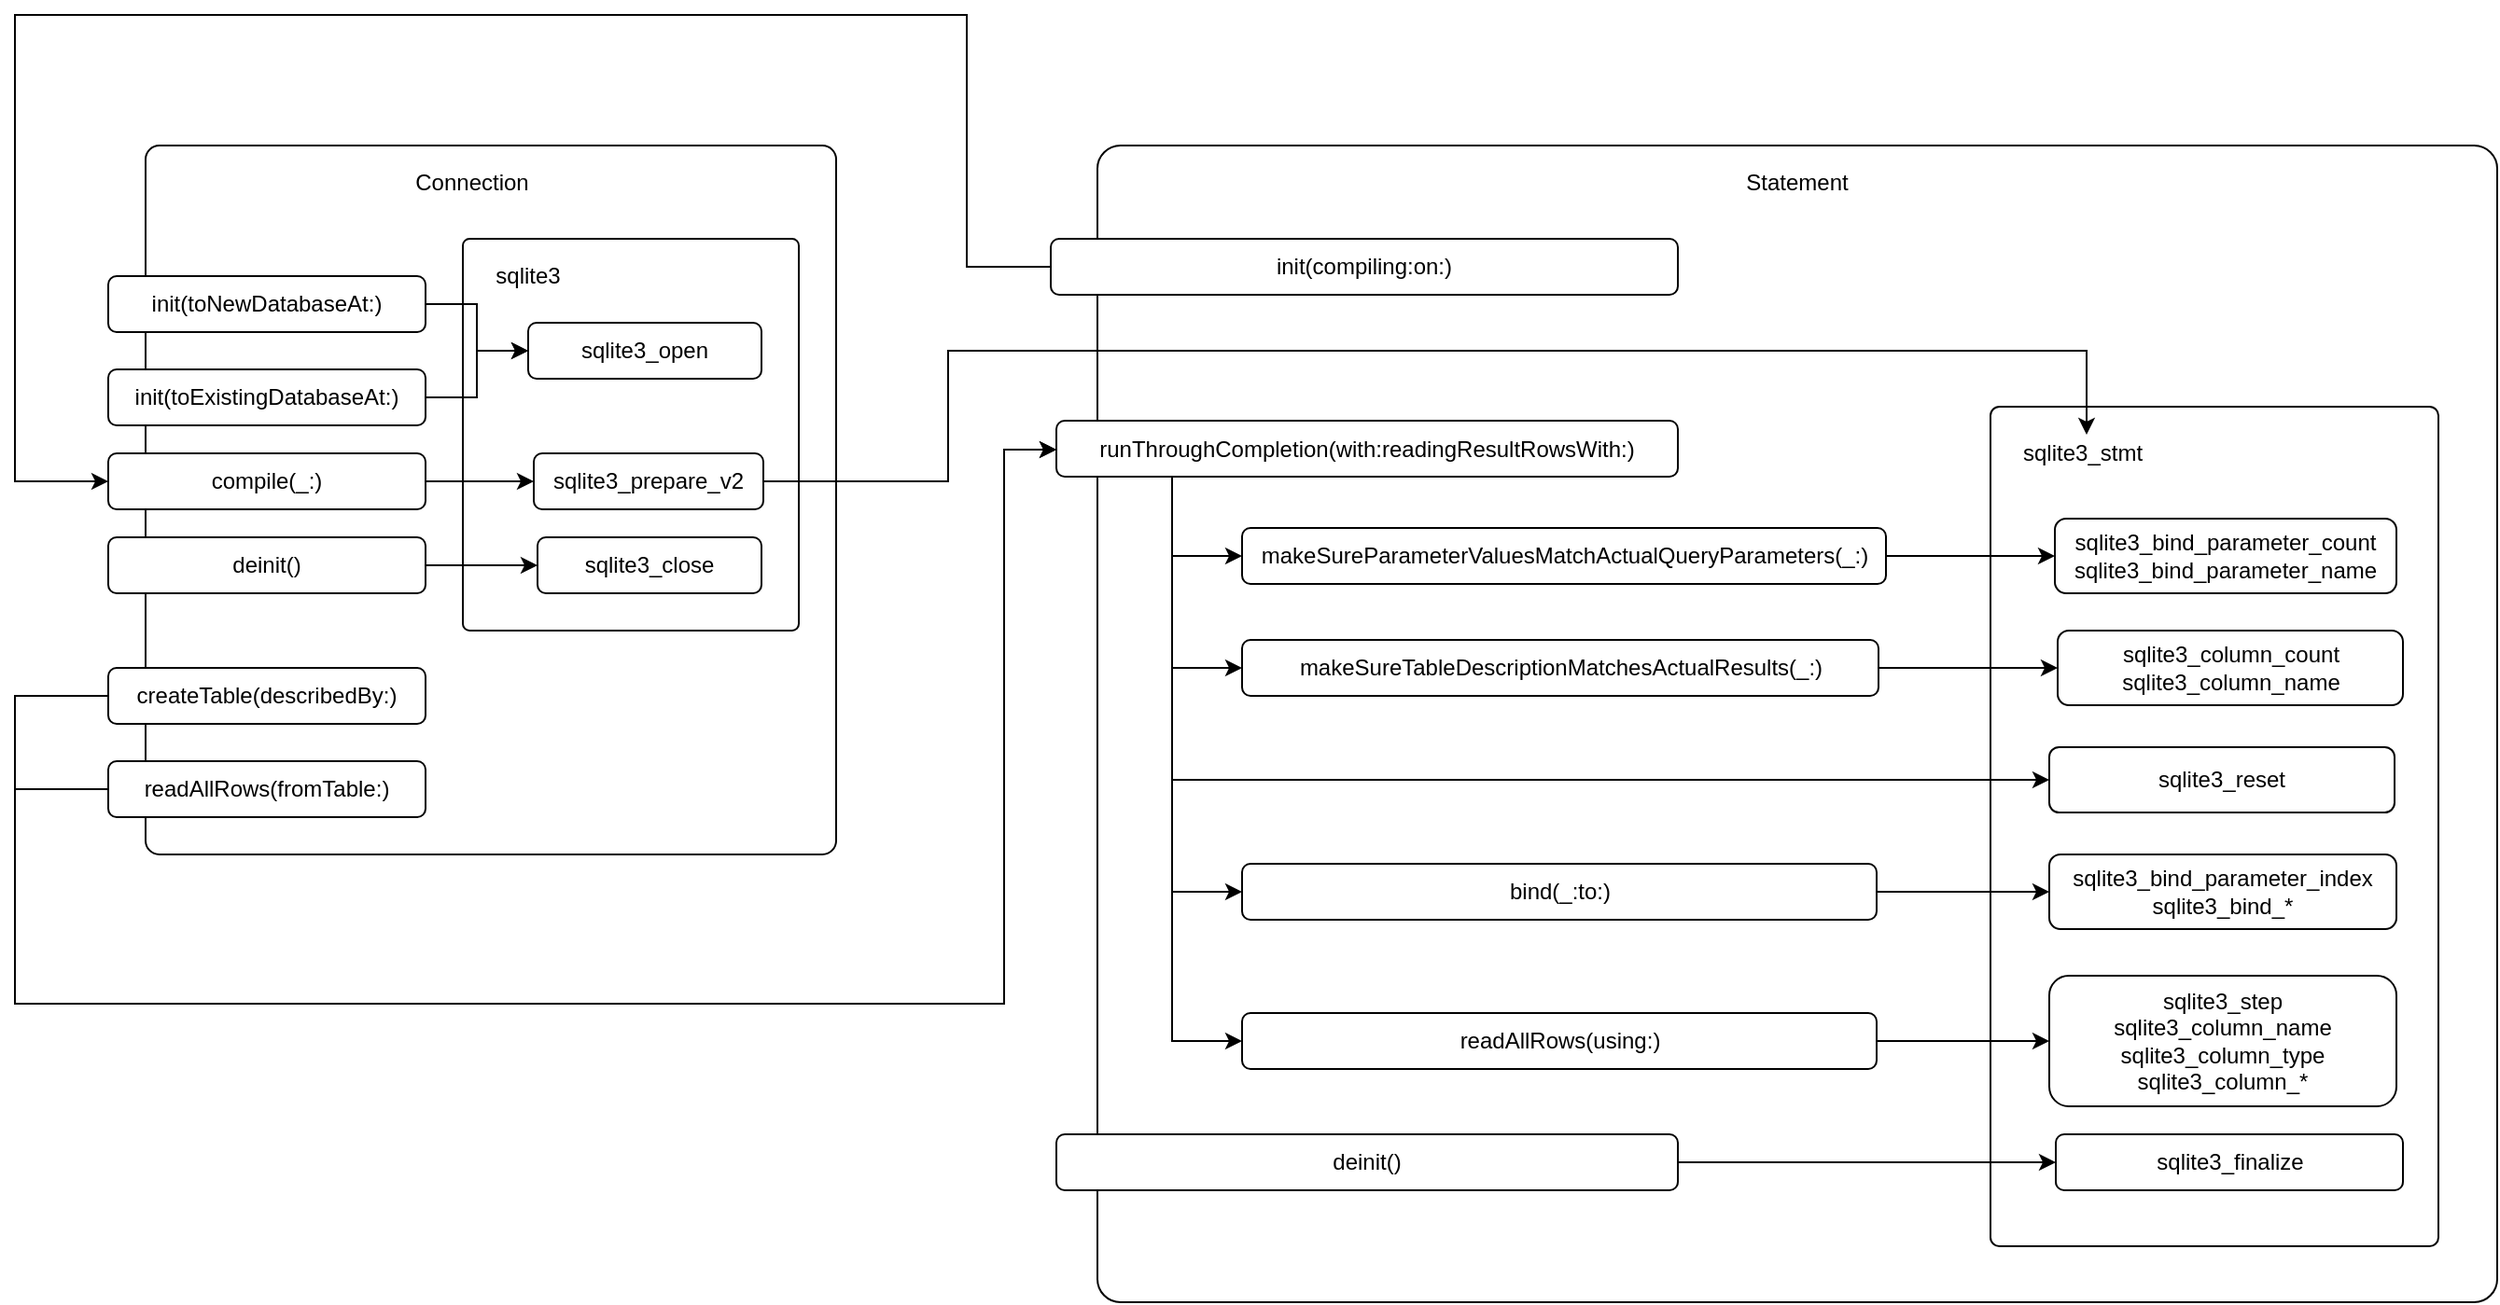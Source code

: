 <mxfile version="10.6.0" type="device"><diagram id="6w7sjkz2ZH5bwqbofrDg" name="Page-1"><mxGraphModel dx="2427" dy="2418" grid="1" gridSize="10" guides="1" tooltips="1" connect="1" arrows="1" fold="1" page="1" pageScale="1" pageWidth="827" pageHeight="1169" math="0" shadow="0"><root><mxCell id="0"/><mxCell id="1" parent="0"/><mxCell id="Z4HJvT5oTHAanoZjRiDj-28" value="" style="rounded=1;whiteSpace=wrap;html=1;align=center;arcSize=2;" vertex="1" parent="1"><mxGeometry x="480" y="10" width="750" height="620" as="geometry"/></mxCell><mxCell id="Z4HJvT5oTHAanoZjRiDj-15" value="" style="rounded=1;whiteSpace=wrap;html=1;align=center;arcSize=2;" vertex="1" parent="1"><mxGeometry x="-30" y="10" width="370" height="380" as="geometry"/></mxCell><mxCell id="Z4HJvT5oTHAanoZjRiDj-16" value="Connection" style="text;html=1;strokeColor=none;fillColor=none;align=center;verticalAlign=middle;whiteSpace=wrap;rounded=0;" vertex="1" parent="1"><mxGeometry x="100" y="20" width="90" height="20" as="geometry"/></mxCell><mxCell id="Z4HJvT5oTHAanoZjRiDj-18" value="" style="rounded=1;whiteSpace=wrap;html=1;align=center;arcSize=2;" vertex="1" parent="1"><mxGeometry x="140" y="60" width="180" height="210" as="geometry"/></mxCell><mxCell id="Z4HJvT5oTHAanoZjRiDj-19" value="sqlite3" style="text;html=1;strokeColor=none;fillColor=none;align=center;verticalAlign=middle;whiteSpace=wrap;rounded=0;" vertex="1" parent="1"><mxGeometry x="155" y="70" width="40" height="20" as="geometry"/></mxCell><mxCell id="Z4HJvT5oTHAanoZjRiDj-17" value="sqlite3_close" style="rounded=1;whiteSpace=wrap;html=1;align=center;" vertex="1" parent="1"><mxGeometry x="180" y="220" width="120" height="30" as="geometry"/></mxCell><mxCell id="Z4HJvT5oTHAanoZjRiDj-20" value="sqlite3_open" style="rounded=1;whiteSpace=wrap;html=1;align=center;" vertex="1" parent="1"><mxGeometry x="175" y="105" width="125" height="30" as="geometry"/></mxCell><mxCell id="Z4HJvT5oTHAanoZjRiDj-21" value="sqlite3_prepare_v2" style="rounded=1;whiteSpace=wrap;html=1;align=center;" vertex="1" parent="1"><mxGeometry x="178" y="175" width="123" height="30" as="geometry"/></mxCell><mxCell id="Z4HJvT5oTHAanoZjRiDj-27" style="edgeStyle=orthogonalEdgeStyle;rounded=0;orthogonalLoop=1;jettySize=auto;html=1;" edge="1" parent="1" source="Z4HJvT5oTHAanoZjRiDj-22" target="Z4HJvT5oTHAanoZjRiDj-17"><mxGeometry relative="1" as="geometry"/></mxCell><mxCell id="Z4HJvT5oTHAanoZjRiDj-22" value="deinit()" style="rounded=1;whiteSpace=wrap;html=1;align=center;" vertex="1" parent="1"><mxGeometry x="-50" y="220" width="170" height="30" as="geometry"/></mxCell><mxCell id="Z4HJvT5oTHAanoZjRiDj-25" style="edgeStyle=orthogonalEdgeStyle;rounded=0;orthogonalLoop=1;jettySize=auto;html=1;" edge="1" parent="1" source="Z4HJvT5oTHAanoZjRiDj-23" target="Z4HJvT5oTHAanoZjRiDj-20"><mxGeometry relative="1" as="geometry"/></mxCell><mxCell id="Z4HJvT5oTHAanoZjRiDj-23" value="&lt;div&gt;init(toExistingDatabaseAt:)&lt;/div&gt;" style="rounded=1;whiteSpace=wrap;html=1;align=center;" vertex="1" parent="1"><mxGeometry x="-50" y="130" width="170" height="30" as="geometry"/></mxCell><mxCell id="Z4HJvT5oTHAanoZjRiDj-26" style="edgeStyle=orthogonalEdgeStyle;rounded=0;orthogonalLoop=1;jettySize=auto;html=1;" edge="1" parent="1" source="Z4HJvT5oTHAanoZjRiDj-24" target="Z4HJvT5oTHAanoZjRiDj-21"><mxGeometry relative="1" as="geometry"/></mxCell><mxCell id="Z4HJvT5oTHAanoZjRiDj-24" value="compile(_:)" style="rounded=1;whiteSpace=wrap;html=1;align=center;" vertex="1" parent="1"><mxGeometry x="-50" y="175" width="170" height="30" as="geometry"/></mxCell><mxCell id="Z4HJvT5oTHAanoZjRiDj-45" style="edgeStyle=orthogonalEdgeStyle;rounded=0;orthogonalLoop=1;jettySize=auto;html=1;fontFamily=Helvetica;" edge="1" parent="1" source="Z4HJvT5oTHAanoZjRiDj-73" target="Z4HJvT5oTHAanoZjRiDj-24"><mxGeometry relative="1" as="geometry"><Array as="points"><mxPoint x="410" y="75"/><mxPoint x="410" y="-60"/><mxPoint x="-100" y="-60"/><mxPoint x="-100" y="190"/></Array></mxGeometry></mxCell><mxCell id="Z4HJvT5oTHAanoZjRiDj-29" value="Statement" style="text;html=1;strokeColor=none;fillColor=none;align=center;verticalAlign=middle;whiteSpace=wrap;rounded=0;" vertex="1" parent="1"><mxGeometry x="810" y="20" width="90" height="20" as="geometry"/></mxCell><mxCell id="Z4HJvT5oTHAanoZjRiDj-30" value="" style="rounded=1;whiteSpace=wrap;html=1;align=center;arcSize=2;" vertex="1" parent="1"><mxGeometry x="958.5" y="150" width="240" height="450" as="geometry"/></mxCell><mxCell id="Z4HJvT5oTHAanoZjRiDj-31" value="&lt;div&gt;sqlite3_stmt&lt;/div&gt;" style="text;html=1;strokeColor=none;fillColor=none;align=left;verticalAlign=middle;whiteSpace=wrap;rounded=0;fontFamily=Helvetica;" vertex="1" parent="1"><mxGeometry x="973.5" y="165" width="96" height="20" as="geometry"/></mxCell><mxCell id="Z4HJvT5oTHAanoZjRiDj-33" value="sqlite3_reset" style="rounded=1;whiteSpace=wrap;html=1;align=center;" vertex="1" parent="1"><mxGeometry x="990" y="332.5" width="185" height="35" as="geometry"/></mxCell><mxCell id="Z4HJvT5oTHAanoZjRiDj-42" style="edgeStyle=orthogonalEdgeStyle;rounded=0;orthogonalLoop=1;jettySize=auto;html=1;fontFamily=Helvetica;" edge="1" parent="1" source="Z4HJvT5oTHAanoZjRiDj-36" target="Z4HJvT5oTHAanoZjRiDj-41"><mxGeometry relative="1" as="geometry"/></mxCell><mxCell id="Z4HJvT5oTHAanoZjRiDj-36" value="deinit()" style="rounded=1;whiteSpace=wrap;html=1;align=center;" vertex="1" parent="1"><mxGeometry x="458" y="540" width="333" height="30" as="geometry"/></mxCell><mxCell id="Z4HJvT5oTHAanoZjRiDj-37" style="edgeStyle=orthogonalEdgeStyle;rounded=0;orthogonalLoop=1;jettySize=auto;html=1;" edge="1" parent="1" source="Z4HJvT5oTHAanoZjRiDj-38" target="Z4HJvT5oTHAanoZjRiDj-33"><mxGeometry relative="1" as="geometry"><Array as="points"><mxPoint x="520" y="350"/></Array></mxGeometry></mxCell><mxCell id="Z4HJvT5oTHAanoZjRiDj-65" style="edgeStyle=orthogonalEdgeStyle;rounded=0;orthogonalLoop=1;jettySize=auto;html=1;fontFamily=Helvetica;" edge="1" parent="1" source="Z4HJvT5oTHAanoZjRiDj-38" target="Z4HJvT5oTHAanoZjRiDj-53"><mxGeometry relative="1" as="geometry"><Array as="points"><mxPoint x="520" y="230"/></Array></mxGeometry></mxCell><mxCell id="Z4HJvT5oTHAanoZjRiDj-67" style="edgeStyle=orthogonalEdgeStyle;rounded=0;orthogonalLoop=1;jettySize=auto;html=1;fontFamily=Helvetica;" edge="1" parent="1" source="Z4HJvT5oTHAanoZjRiDj-38" target="Z4HJvT5oTHAanoZjRiDj-54"><mxGeometry relative="1" as="geometry"><Array as="points"><mxPoint x="520" y="290"/></Array></mxGeometry></mxCell><mxCell id="Z4HJvT5oTHAanoZjRiDj-71" style="edgeStyle=orthogonalEdgeStyle;rounded=0;orthogonalLoop=1;jettySize=auto;html=1;fontFamily=Helvetica;" edge="1" parent="1" source="Z4HJvT5oTHAanoZjRiDj-38" target="Z4HJvT5oTHAanoZjRiDj-55"><mxGeometry relative="1" as="geometry"><Array as="points"><mxPoint x="520" y="410"/></Array></mxGeometry></mxCell><mxCell id="Z4HJvT5oTHAanoZjRiDj-72" style="edgeStyle=orthogonalEdgeStyle;rounded=0;orthogonalLoop=1;jettySize=auto;html=1;fontFamily=Helvetica;" edge="1" parent="1" source="Z4HJvT5oTHAanoZjRiDj-38" target="Z4HJvT5oTHAanoZjRiDj-56"><mxGeometry relative="1" as="geometry"><Array as="points"><mxPoint x="520" y="490"/></Array></mxGeometry></mxCell><mxCell id="Z4HJvT5oTHAanoZjRiDj-38" value="runThroughCompletion(with:readingResultRowsWith:)" style="rounded=1;whiteSpace=wrap;html=1;align=center;" vertex="1" parent="1"><mxGeometry x="458" y="157.5" width="333" height="30" as="geometry"/></mxCell><mxCell id="Z4HJvT5oTHAanoZjRiDj-41" value="sqlite3_finalize" style="rounded=1;whiteSpace=wrap;html=1;align=center;" vertex="1" parent="1"><mxGeometry x="993.5" y="540" width="186" height="30" as="geometry"/></mxCell><mxCell id="Z4HJvT5oTHAanoZjRiDj-44" style="edgeStyle=orthogonalEdgeStyle;rounded=0;orthogonalLoop=1;jettySize=auto;html=1;fontFamily=Helvetica;" edge="1" parent="1" source="Z4HJvT5oTHAanoZjRiDj-21" target="Z4HJvT5oTHAanoZjRiDj-31"><mxGeometry relative="1" as="geometry"><Array as="points"><mxPoint x="400" y="190"/><mxPoint x="400" y="120"/><mxPoint x="1010" y="120"/></Array></mxGeometry></mxCell><mxCell id="Z4HJvT5oTHAanoZjRiDj-50" style="edgeStyle=orthogonalEdgeStyle;rounded=0;orthogonalLoop=1;jettySize=auto;html=1;fontFamily=Helvetica;" edge="1" parent="1" source="Z4HJvT5oTHAanoZjRiDj-46" target="Z4HJvT5oTHAanoZjRiDj-38"><mxGeometry relative="1" as="geometry"><Array as="points"><mxPoint x="-100" y="305"/><mxPoint x="-100" y="470"/><mxPoint x="430" y="470"/><mxPoint x="430" y="173"/></Array></mxGeometry></mxCell><mxCell id="Z4HJvT5oTHAanoZjRiDj-46" value="createTable(describedBy:)" style="rounded=1;whiteSpace=wrap;html=1;align=center;" vertex="1" parent="1"><mxGeometry x="-50" y="290" width="170" height="30" as="geometry"/></mxCell><mxCell id="Z4HJvT5oTHAanoZjRiDj-51" style="edgeStyle=orthogonalEdgeStyle;rounded=0;orthogonalLoop=1;jettySize=auto;html=1;fontFamily=Helvetica;" edge="1" parent="1" source="Z4HJvT5oTHAanoZjRiDj-47" target="Z4HJvT5oTHAanoZjRiDj-38"><mxGeometry relative="1" as="geometry"><Array as="points"><mxPoint x="-100" y="355"/><mxPoint x="-100" y="470"/><mxPoint x="430" y="470"/><mxPoint x="430" y="173"/></Array></mxGeometry></mxCell><mxCell id="Z4HJvT5oTHAanoZjRiDj-47" value="readAllRows(fromTable:)" style="rounded=1;whiteSpace=wrap;html=1;align=center;" vertex="1" parent="1"><mxGeometry x="-50" y="340" width="170" height="30" as="geometry"/></mxCell><mxCell id="Z4HJvT5oTHAanoZjRiDj-66" style="edgeStyle=orthogonalEdgeStyle;rounded=0;orthogonalLoop=1;jettySize=auto;html=1;fontFamily=Helvetica;" edge="1" parent="1" source="Z4HJvT5oTHAanoZjRiDj-53" target="Z4HJvT5oTHAanoZjRiDj-61"><mxGeometry relative="1" as="geometry"/></mxCell><mxCell id="Z4HJvT5oTHAanoZjRiDj-53" value="makeSureParameterValuesMatchActualQueryParameters(_:)" style="rounded=1;whiteSpace=wrap;html=1;align=center;" vertex="1" parent="1"><mxGeometry x="557.5" y="215" width="345" height="30" as="geometry"/></mxCell><mxCell id="Z4HJvT5oTHAanoZjRiDj-68" style="edgeStyle=orthogonalEdgeStyle;rounded=0;orthogonalLoop=1;jettySize=auto;html=1;fontFamily=Helvetica;" edge="1" parent="1" source="Z4HJvT5oTHAanoZjRiDj-54" target="Z4HJvT5oTHAanoZjRiDj-62"><mxGeometry relative="1" as="geometry"/></mxCell><mxCell id="Z4HJvT5oTHAanoZjRiDj-54" value="makeSureTableDescriptionMatchesActualResults(_:)" style="rounded=1;whiteSpace=wrap;html=1;align=center;" vertex="1" parent="1"><mxGeometry x="557.5" y="275" width="341" height="30" as="geometry"/></mxCell><mxCell id="Z4HJvT5oTHAanoZjRiDj-69" style="edgeStyle=orthogonalEdgeStyle;rounded=0;orthogonalLoop=1;jettySize=auto;html=1;fontFamily=Helvetica;" edge="1" parent="1" source="Z4HJvT5oTHAanoZjRiDj-55" target="Z4HJvT5oTHAanoZjRiDj-63"><mxGeometry relative="1" as="geometry"/></mxCell><mxCell id="Z4HJvT5oTHAanoZjRiDj-55" value="bind(_:to:)" style="rounded=1;whiteSpace=wrap;html=1;align=center;" vertex="1" parent="1"><mxGeometry x="557.5" y="395" width="340" height="30" as="geometry"/></mxCell><mxCell id="Z4HJvT5oTHAanoZjRiDj-70" style="edgeStyle=orthogonalEdgeStyle;rounded=0;orthogonalLoop=1;jettySize=auto;html=1;fontFamily=Helvetica;" edge="1" parent="1" source="Z4HJvT5oTHAanoZjRiDj-56" target="Z4HJvT5oTHAanoZjRiDj-64"><mxGeometry relative="1" as="geometry"/></mxCell><mxCell id="Z4HJvT5oTHAanoZjRiDj-56" value="&lt;div&gt;readAllRows(using:)&lt;/div&gt;" style="rounded=1;whiteSpace=wrap;html=1;align=center;" vertex="1" parent="1"><mxGeometry x="557.5" y="475" width="340" height="30" as="geometry"/></mxCell><mxCell id="Z4HJvT5oTHAanoZjRiDj-60" style="edgeStyle=orthogonalEdgeStyle;rounded=0;orthogonalLoop=1;jettySize=auto;html=1;fontFamily=Helvetica;" edge="1" parent="1" source="Z4HJvT5oTHAanoZjRiDj-58" target="Z4HJvT5oTHAanoZjRiDj-20"><mxGeometry relative="1" as="geometry"/></mxCell><mxCell id="Z4HJvT5oTHAanoZjRiDj-58" value="&lt;div&gt;init(toNewDatabaseAt:)&lt;/div&gt;" style="rounded=1;whiteSpace=wrap;html=1;align=center;" vertex="1" parent="1"><mxGeometry x="-50" y="80" width="170" height="30" as="geometry"/></mxCell><mxCell id="Z4HJvT5oTHAanoZjRiDj-61" value="sqlite3_bind_parameter_count&lt;br&gt;sqlite3_bind_parameter_name" style="rounded=1;whiteSpace=wrap;html=1;align=center;" vertex="1" parent="1"><mxGeometry x="993" y="210" width="183" height="40" as="geometry"/></mxCell><mxCell id="Z4HJvT5oTHAanoZjRiDj-62" value="sqlite3_column_count&lt;br&gt;sqlite3_column_name" style="rounded=1;whiteSpace=wrap;html=1;align=center;" vertex="1" parent="1"><mxGeometry x="994.5" y="270" width="185" height="40" as="geometry"/></mxCell><mxCell id="Z4HJvT5oTHAanoZjRiDj-63" value="sqlite3_bind_parameter_index&lt;br&gt;sqlite3_bind_*" style="rounded=1;whiteSpace=wrap;html=1;align=center;" vertex="1" parent="1"><mxGeometry x="990" y="390" width="186" height="40" as="geometry"/></mxCell><mxCell id="Z4HJvT5oTHAanoZjRiDj-64" value="&lt;div&gt;sqlite3_step&lt;/div&gt;&lt;div&gt;sqlite3_column_name&lt;br&gt;sqlite3_column_type&lt;br&gt;&lt;/div&gt;sqlite3_column_*" style="rounded=1;whiteSpace=wrap;html=1;align=center;" vertex="1" parent="1"><mxGeometry x="990" y="455" width="186" height="70" as="geometry"/></mxCell><mxCell id="Z4HJvT5oTHAanoZjRiDj-73" value="&lt;div&gt;init(compiling:on:)&lt;/div&gt;" style="rounded=1;whiteSpace=wrap;html=1;align=center;" vertex="1" parent="1"><mxGeometry x="455" y="60" width="336" height="30" as="geometry"/></mxCell></root></mxGraphModel></diagram></mxfile>